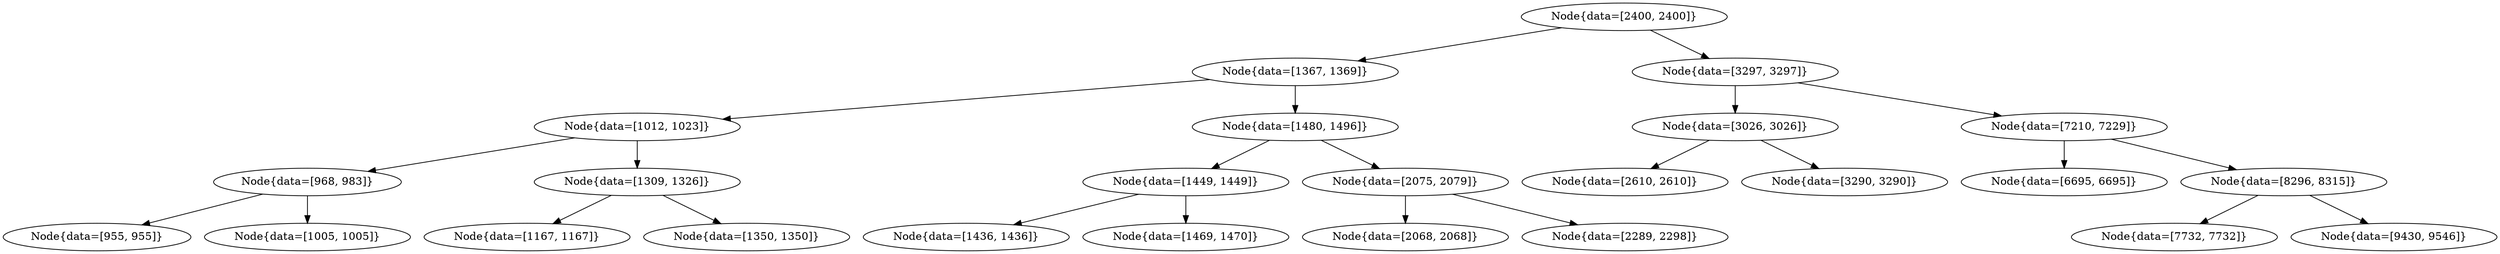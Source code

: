 digraph G{
2134545149 [label="Node{data=[2400, 2400]}"]
2134545149 -> 1309744648
1309744648 [label="Node{data=[1367, 1369]}"]
1309744648 -> 1041117256
1041117256 [label="Node{data=[1012, 1023]}"]
1041117256 -> 2076486718
2076486718 [label="Node{data=[968, 983]}"]
2076486718 -> 1346532545
1346532545 [label="Node{data=[955, 955]}"]
2076486718 -> 384156063
384156063 [label="Node{data=[1005, 1005]}"]
1041117256 -> 1495678843
1495678843 [label="Node{data=[1309, 1326]}"]
1495678843 -> 131976509
131976509 [label="Node{data=[1167, 1167]}"]
1495678843 -> 1148867963
1148867963 [label="Node{data=[1350, 1350]}"]
1309744648 -> 2091617618
2091617618 [label="Node{data=[1480, 1496]}"]
2091617618 -> 337557595
337557595 [label="Node{data=[1449, 1449]}"]
337557595 -> 2101554112
2101554112 [label="Node{data=[1436, 1436]}"]
337557595 -> 1795451038
1795451038 [label="Node{data=[1469, 1470]}"]
2091617618 -> 1273346481
1273346481 [label="Node{data=[2075, 2079]}"]
1273346481 -> 718802166
718802166 [label="Node{data=[2068, 2068]}"]
1273346481 -> 1310797638
1310797638 [label="Node{data=[2289, 2298]}"]
2134545149 -> 103415428
103415428 [label="Node{data=[3297, 3297]}"]
103415428 -> 1617422273
1617422273 [label="Node{data=[3026, 3026]}"]
1617422273 -> 179497095
179497095 [label="Node{data=[2610, 2610]}"]
1617422273 -> 1303293320
1303293320 [label="Node{data=[3290, 3290]}"]
103415428 -> 70952807
70952807 [label="Node{data=[7210, 7229]}"]
70952807 -> 1530663374
1530663374 [label="Node{data=[6695, 6695]}"]
70952807 -> 1180122366
1180122366 [label="Node{data=[8296, 8315]}"]
1180122366 -> 2125269841
2125269841 [label="Node{data=[7732, 7732]}"]
1180122366 -> 796756604
796756604 [label="Node{data=[9430, 9546]}"]
}